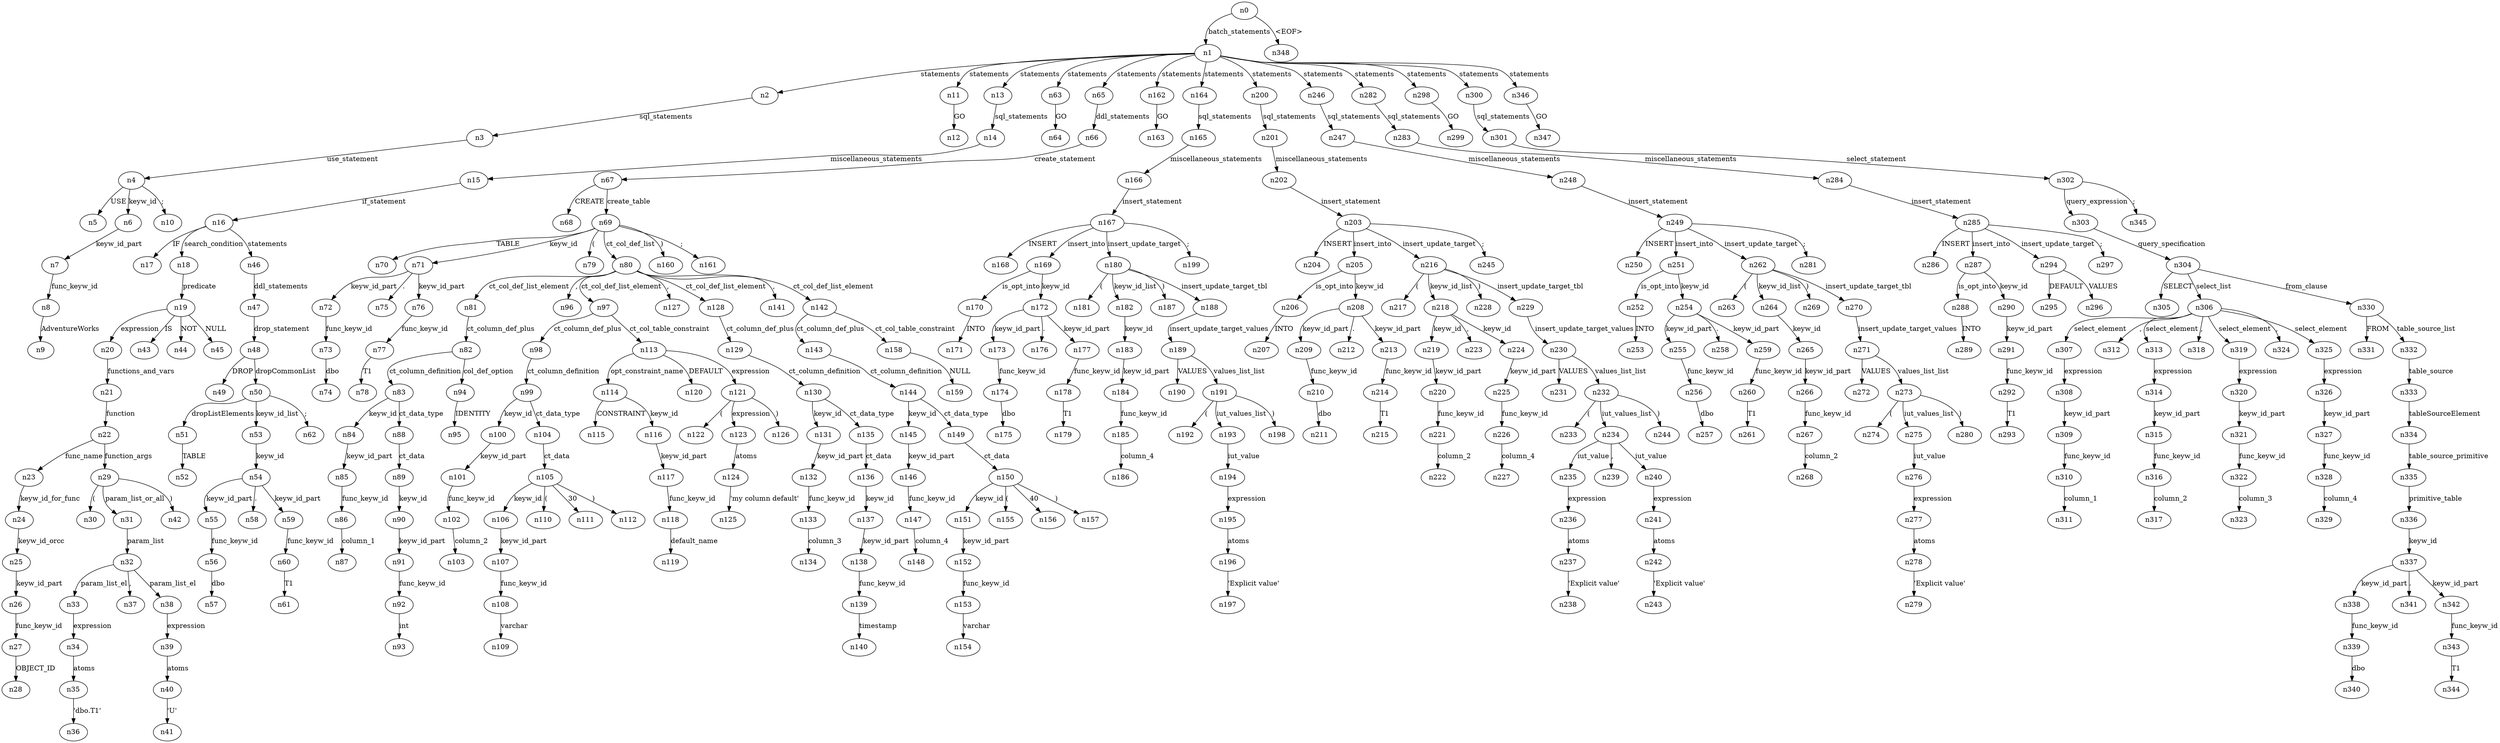 digraph ParseTree {
  n0 -> n1 [label="batch_statements"];
  n1 -> n2 [label="statements"];
  n2 -> n3 [label="sql_statements"];
  n3 -> n4 [label="use_statement"];
  n4 -> n5 [label="USE"];
  n4 -> n6 [label="keyw_id"];
  n6 -> n7 [label="keyw_id_part"];
  n7 -> n8 [label="func_keyw_id"];
  n8 -> n9 [label="AdventureWorks"];
  n4 -> n10 [label=";"];
  n1 -> n11 [label="statements"];
  n11 -> n12 [label="GO"];
  n1 -> n13 [label="statements"];
  n13 -> n14 [label="sql_statements"];
  n14 -> n15 [label="miscellaneous_statements"];
  n15 -> n16 [label="if_statement"];
  n16 -> n17 [label="IF"];
  n16 -> n18 [label="search_condition"];
  n18 -> n19 [label="predicate"];
  n19 -> n20 [label="expression"];
  n20 -> n21 [label="functions_and_vars"];
  n21 -> n22 [label="function"];
  n22 -> n23 [label="func_name"];
  n23 -> n24 [label="keyw_id_for_func"];
  n24 -> n25 [label="keyw_id_orcc"];
  n25 -> n26 [label="keyw_id_part"];
  n26 -> n27 [label="func_keyw_id"];
  n27 -> n28 [label="OBJECT_ID"];
  n22 -> n29 [label="function_args"];
  n29 -> n30 [label="("];
  n29 -> n31 [label="param_list_or_all"];
  n31 -> n32 [label="param_list"];
  n32 -> n33 [label="param_list_el"];
  n33 -> n34 [label="expression"];
  n34 -> n35 [label="atoms"];
  n35 -> n36 [label="'dbo.T1'"];
  n32 -> n37 [label=","];
  n32 -> n38 [label="param_list_el"];
  n38 -> n39 [label="expression"];
  n39 -> n40 [label="atoms"];
  n40 -> n41 [label="'U'"];
  n29 -> n42 [label=")"];
  n19 -> n43 [label="IS"];
  n19 -> n44 [label="NOT"];
  n19 -> n45 [label="NULL"];
  n16 -> n46 [label="statements"];
  n46 -> n47 [label="ddl_statements"];
  n47 -> n48 [label="drop_statement"];
  n48 -> n49 [label="DROP"];
  n48 -> n50 [label="dropCommonList"];
  n50 -> n51 [label="dropListElements"];
  n51 -> n52 [label="TABLE"];
  n50 -> n53 [label="keyw_id_list"];
  n53 -> n54 [label="keyw_id"];
  n54 -> n55 [label="keyw_id_part"];
  n55 -> n56 [label="func_keyw_id"];
  n56 -> n57 [label="dbo"];
  n54 -> n58 [label="."];
  n54 -> n59 [label="keyw_id_part"];
  n59 -> n60 [label="func_keyw_id"];
  n60 -> n61 [label="T1"];
  n50 -> n62 [label=";"];
  n1 -> n63 [label="statements"];
  n63 -> n64 [label="GO"];
  n1 -> n65 [label="statements"];
  n65 -> n66 [label="ddl_statements"];
  n66 -> n67 [label="create_statement"];
  n67 -> n68 [label="CREATE"];
  n67 -> n69 [label="create_table"];
  n69 -> n70 [label="TABLE"];
  n69 -> n71 [label="keyw_id"];
  n71 -> n72 [label="keyw_id_part"];
  n72 -> n73 [label="func_keyw_id"];
  n73 -> n74 [label="dbo"];
  n71 -> n75 [label="."];
  n71 -> n76 [label="keyw_id_part"];
  n76 -> n77 [label="func_keyw_id"];
  n77 -> n78 [label="T1"];
  n69 -> n79 [label="("];
  n69 -> n80 [label="ct_col_def_list"];
  n80 -> n81 [label="ct_col_def_list_element"];
  n81 -> n82 [label="ct_column_def_plus"];
  n82 -> n83 [label="ct_column_definition"];
  n83 -> n84 [label="keyw_id"];
  n84 -> n85 [label="keyw_id_part"];
  n85 -> n86 [label="func_keyw_id"];
  n86 -> n87 [label="column_1"];
  n83 -> n88 [label="ct_data_type"];
  n88 -> n89 [label="ct_data"];
  n89 -> n90 [label="keyw_id"];
  n90 -> n91 [label="keyw_id_part"];
  n91 -> n92 [label="func_keyw_id"];
  n92 -> n93 [label="int"];
  n82 -> n94 [label="col_def_option"];
  n94 -> n95 [label="IDENTITY"];
  n80 -> n96 [label=","];
  n80 -> n97 [label="ct_col_def_list_element"];
  n97 -> n98 [label="ct_column_def_plus"];
  n98 -> n99 [label="ct_column_definition"];
  n99 -> n100 [label="keyw_id"];
  n100 -> n101 [label="keyw_id_part"];
  n101 -> n102 [label="func_keyw_id"];
  n102 -> n103 [label="column_2"];
  n99 -> n104 [label="ct_data_type"];
  n104 -> n105 [label="ct_data"];
  n105 -> n106 [label="keyw_id"];
  n106 -> n107 [label="keyw_id_part"];
  n107 -> n108 [label="func_keyw_id"];
  n108 -> n109 [label="varchar"];
  n105 -> n110 [label="("];
  n105 -> n111 [label="30"];
  n105 -> n112 [label=")"];
  n97 -> n113 [label="ct_col_table_constraint"];
  n113 -> n114 [label="opt_constraint_name"];
  n114 -> n115 [label="CONSTRAINT"];
  n114 -> n116 [label="keyw_id"];
  n116 -> n117 [label="keyw_id_part"];
  n117 -> n118 [label="func_keyw_id"];
  n118 -> n119 [label="default_name"];
  n113 -> n120 [label="DEFAULT"];
  n113 -> n121 [label="expression"];
  n121 -> n122 [label="("];
  n121 -> n123 [label="expression"];
  n123 -> n124 [label="atoms"];
  n124 -> n125 [label="'my column default'"];
  n121 -> n126 [label=")"];
  n80 -> n127 [label=","];
  n80 -> n128 [label="ct_col_def_list_element"];
  n128 -> n129 [label="ct_column_def_plus"];
  n129 -> n130 [label="ct_column_definition"];
  n130 -> n131 [label="keyw_id"];
  n131 -> n132 [label="keyw_id_part"];
  n132 -> n133 [label="func_keyw_id"];
  n133 -> n134 [label="column_3"];
  n130 -> n135 [label="ct_data_type"];
  n135 -> n136 [label="ct_data"];
  n136 -> n137 [label="keyw_id"];
  n137 -> n138 [label="keyw_id_part"];
  n138 -> n139 [label="func_keyw_id"];
  n139 -> n140 [label="timestamp"];
  n80 -> n141 [label=","];
  n80 -> n142 [label="ct_col_def_list_element"];
  n142 -> n143 [label="ct_column_def_plus"];
  n143 -> n144 [label="ct_column_definition"];
  n144 -> n145 [label="keyw_id"];
  n145 -> n146 [label="keyw_id_part"];
  n146 -> n147 [label="func_keyw_id"];
  n147 -> n148 [label="column_4"];
  n144 -> n149 [label="ct_data_type"];
  n149 -> n150 [label="ct_data"];
  n150 -> n151 [label="keyw_id"];
  n151 -> n152 [label="keyw_id_part"];
  n152 -> n153 [label="func_keyw_id"];
  n153 -> n154 [label="varchar"];
  n150 -> n155 [label="("];
  n150 -> n156 [label="40"];
  n150 -> n157 [label=")"];
  n142 -> n158 [label="ct_col_table_constraint"];
  n158 -> n159 [label="NULL"];
  n69 -> n160 [label=")"];
  n69 -> n161 [label=";"];
  n1 -> n162 [label="statements"];
  n162 -> n163 [label="GO"];
  n1 -> n164 [label="statements"];
  n164 -> n165 [label="sql_statements"];
  n165 -> n166 [label="miscellaneous_statements"];
  n166 -> n167 [label="insert_statement"];
  n167 -> n168 [label="INSERT"];
  n167 -> n169 [label="insert_into"];
  n169 -> n170 [label="is_opt_into"];
  n170 -> n171 [label="INTO"];
  n169 -> n172 [label="keyw_id"];
  n172 -> n173 [label="keyw_id_part"];
  n173 -> n174 [label="func_keyw_id"];
  n174 -> n175 [label="dbo"];
  n172 -> n176 [label="."];
  n172 -> n177 [label="keyw_id_part"];
  n177 -> n178 [label="func_keyw_id"];
  n178 -> n179 [label="T1"];
  n167 -> n180 [label="insert_update_target"];
  n180 -> n181 [label="("];
  n180 -> n182 [label="keyw_id_list"];
  n182 -> n183 [label="keyw_id"];
  n183 -> n184 [label="keyw_id_part"];
  n184 -> n185 [label="func_keyw_id"];
  n185 -> n186 [label="column_4"];
  n180 -> n187 [label=")"];
  n180 -> n188 [label="insert_update_target_tbl"];
  n188 -> n189 [label="insert_update_target_values"];
  n189 -> n190 [label="VALUES"];
  n189 -> n191 [label="values_list_list"];
  n191 -> n192 [label="("];
  n191 -> n193 [label="iut_values_list"];
  n193 -> n194 [label="iut_value"];
  n194 -> n195 [label="expression"];
  n195 -> n196 [label="atoms"];
  n196 -> n197 [label="'Explicit value'"];
  n191 -> n198 [label=")"];
  n167 -> n199 [label=";"];
  n1 -> n200 [label="statements"];
  n200 -> n201 [label="sql_statements"];
  n201 -> n202 [label="miscellaneous_statements"];
  n202 -> n203 [label="insert_statement"];
  n203 -> n204 [label="INSERT"];
  n203 -> n205 [label="insert_into"];
  n205 -> n206 [label="is_opt_into"];
  n206 -> n207 [label="INTO"];
  n205 -> n208 [label="keyw_id"];
  n208 -> n209 [label="keyw_id_part"];
  n209 -> n210 [label="func_keyw_id"];
  n210 -> n211 [label="dbo"];
  n208 -> n212 [label="."];
  n208 -> n213 [label="keyw_id_part"];
  n213 -> n214 [label="func_keyw_id"];
  n214 -> n215 [label="T1"];
  n203 -> n216 [label="insert_update_target"];
  n216 -> n217 [label="("];
  n216 -> n218 [label="keyw_id_list"];
  n218 -> n219 [label="keyw_id"];
  n219 -> n220 [label="keyw_id_part"];
  n220 -> n221 [label="func_keyw_id"];
  n221 -> n222 [label="column_2"];
  n218 -> n223 [label=","];
  n218 -> n224 [label="keyw_id"];
  n224 -> n225 [label="keyw_id_part"];
  n225 -> n226 [label="func_keyw_id"];
  n226 -> n227 [label="column_4"];
  n216 -> n228 [label=")"];
  n216 -> n229 [label="insert_update_target_tbl"];
  n229 -> n230 [label="insert_update_target_values"];
  n230 -> n231 [label="VALUES"];
  n230 -> n232 [label="values_list_list"];
  n232 -> n233 [label="("];
  n232 -> n234 [label="iut_values_list"];
  n234 -> n235 [label="iut_value"];
  n235 -> n236 [label="expression"];
  n236 -> n237 [label="atoms"];
  n237 -> n238 [label="'Explicit value'"];
  n234 -> n239 [label=","];
  n234 -> n240 [label="iut_value"];
  n240 -> n241 [label="expression"];
  n241 -> n242 [label="atoms"];
  n242 -> n243 [label="'Explicit value'"];
  n232 -> n244 [label=")"];
  n203 -> n245 [label=";"];
  n1 -> n246 [label="statements"];
  n246 -> n247 [label="sql_statements"];
  n247 -> n248 [label="miscellaneous_statements"];
  n248 -> n249 [label="insert_statement"];
  n249 -> n250 [label="INSERT"];
  n249 -> n251 [label="insert_into"];
  n251 -> n252 [label="is_opt_into"];
  n252 -> n253 [label="INTO"];
  n251 -> n254 [label="keyw_id"];
  n254 -> n255 [label="keyw_id_part"];
  n255 -> n256 [label="func_keyw_id"];
  n256 -> n257 [label="dbo"];
  n254 -> n258 [label="."];
  n254 -> n259 [label="keyw_id_part"];
  n259 -> n260 [label="func_keyw_id"];
  n260 -> n261 [label="T1"];
  n249 -> n262 [label="insert_update_target"];
  n262 -> n263 [label="("];
  n262 -> n264 [label="keyw_id_list"];
  n264 -> n265 [label="keyw_id"];
  n265 -> n266 [label="keyw_id_part"];
  n266 -> n267 [label="func_keyw_id"];
  n267 -> n268 [label="column_2"];
  n262 -> n269 [label=")"];
  n262 -> n270 [label="insert_update_target_tbl"];
  n270 -> n271 [label="insert_update_target_values"];
  n271 -> n272 [label="VALUES"];
  n271 -> n273 [label="values_list_list"];
  n273 -> n274 [label="("];
  n273 -> n275 [label="iut_values_list"];
  n275 -> n276 [label="iut_value"];
  n276 -> n277 [label="expression"];
  n277 -> n278 [label="atoms"];
  n278 -> n279 [label="'Explicit value'"];
  n273 -> n280 [label=")"];
  n249 -> n281 [label=";"];
  n1 -> n282 [label="statements"];
  n282 -> n283 [label="sql_statements"];
  n283 -> n284 [label="miscellaneous_statements"];
  n284 -> n285 [label="insert_statement"];
  n285 -> n286 [label="INSERT"];
  n285 -> n287 [label="insert_into"];
  n287 -> n288 [label="is_opt_into"];
  n288 -> n289 [label="INTO"];
  n287 -> n290 [label="keyw_id"];
  n290 -> n291 [label="keyw_id_part"];
  n291 -> n292 [label="func_keyw_id"];
  n292 -> n293 [label="T1"];
  n285 -> n294 [label="insert_update_target"];
  n294 -> n295 [label="DEFAULT"];
  n294 -> n296 [label="VALUES"];
  n285 -> n297 [label=";"];
  n1 -> n298 [label="statements"];
  n298 -> n299 [label="GO"];
  n1 -> n300 [label="statements"];
  n300 -> n301 [label="sql_statements"];
  n301 -> n302 [label="select_statement"];
  n302 -> n303 [label="query_expression"];
  n303 -> n304 [label="query_specification"];
  n304 -> n305 [label="SELECT"];
  n304 -> n306 [label="select_list"];
  n306 -> n307 [label="select_element"];
  n307 -> n308 [label="expression"];
  n308 -> n309 [label="keyw_id_part"];
  n309 -> n310 [label="func_keyw_id"];
  n310 -> n311 [label="column_1"];
  n306 -> n312 [label=","];
  n306 -> n313 [label="select_element"];
  n313 -> n314 [label="expression"];
  n314 -> n315 [label="keyw_id_part"];
  n315 -> n316 [label="func_keyw_id"];
  n316 -> n317 [label="column_2"];
  n306 -> n318 [label=","];
  n306 -> n319 [label="select_element"];
  n319 -> n320 [label="expression"];
  n320 -> n321 [label="keyw_id_part"];
  n321 -> n322 [label="func_keyw_id"];
  n322 -> n323 [label="column_3"];
  n306 -> n324 [label=","];
  n306 -> n325 [label="select_element"];
  n325 -> n326 [label="expression"];
  n326 -> n327 [label="keyw_id_part"];
  n327 -> n328 [label="func_keyw_id"];
  n328 -> n329 [label="column_4"];
  n304 -> n330 [label="from_clause"];
  n330 -> n331 [label="FROM"];
  n330 -> n332 [label="table_source_list"];
  n332 -> n333 [label="table_source"];
  n333 -> n334 [label="tableSourceElement"];
  n334 -> n335 [label="table_source_primitive"];
  n335 -> n336 [label="primitive_table"];
  n336 -> n337 [label="keyw_id"];
  n337 -> n338 [label="keyw_id_part"];
  n338 -> n339 [label="func_keyw_id"];
  n339 -> n340 [label="dbo"];
  n337 -> n341 [label="."];
  n337 -> n342 [label="keyw_id_part"];
  n342 -> n343 [label="func_keyw_id"];
  n343 -> n344 [label="T1"];
  n302 -> n345 [label=";"];
  n1 -> n346 [label="statements"];
  n346 -> n347 [label="GO"];
  n0 -> n348 [label="<EOF>"];
}
